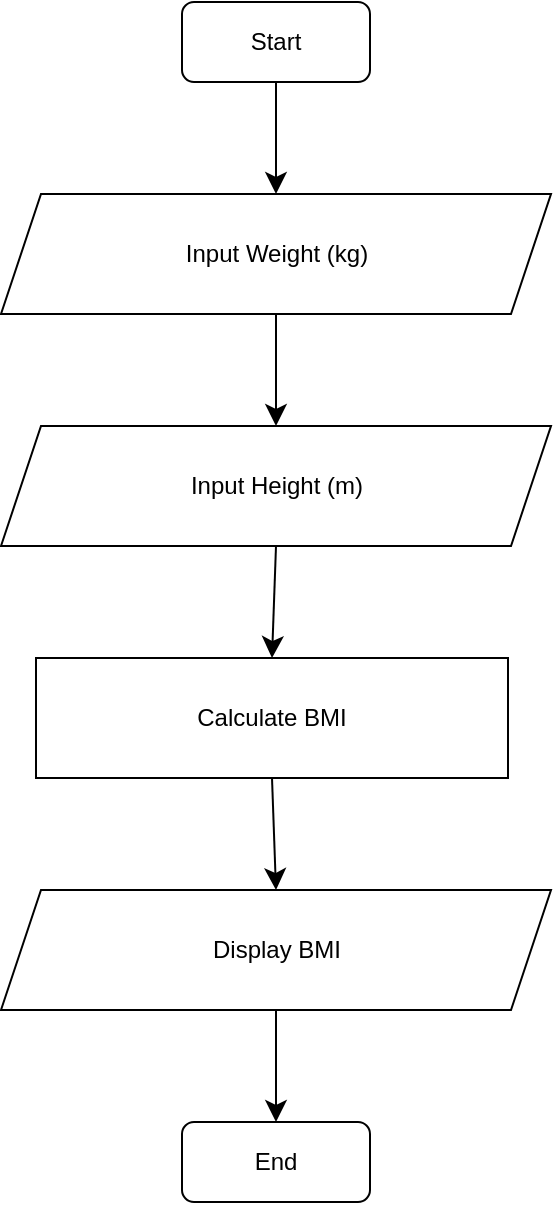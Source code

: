 <mxfile version="24.0.4" type="github">
  <diagram name="Page-1" id="K7NV4D_8GM1_fPgMcDhH">
    <mxGraphModel dx="1138" dy="1186" grid="0" gridSize="10" guides="1" tooltips="1" connect="1" arrows="1" fold="1" page="0" pageScale="1" pageWidth="850" pageHeight="1100" math="0" shadow="0">
      <root>
        <mxCell id="0" />
        <mxCell id="1" parent="0" />
        <mxCell id="Wp7nARzc3UCDha3wbuE0-2" value="Start" style="rounded=1;whiteSpace=wrap;html=1;" vertex="1" parent="1">
          <mxGeometry x="64" y="-155" width="94" height="40" as="geometry" />
        </mxCell>
        <mxCell id="Wp7nARzc3UCDha3wbuE0-5" value="Input Weight (kg)" style="shape=parallelogram;perimeter=parallelogramPerimeter;whiteSpace=wrap;html=1;fixedSize=1;" vertex="1" parent="1">
          <mxGeometry x="-26.5" y="-59" width="275" height="60" as="geometry" />
        </mxCell>
        <mxCell id="Wp7nARzc3UCDha3wbuE0-6" value="Input Height (m)" style="shape=parallelogram;perimeter=parallelogramPerimeter;whiteSpace=wrap;html=1;fixedSize=1;" vertex="1" parent="1">
          <mxGeometry x="-26.5" y="57" width="275" height="60" as="geometry" />
        </mxCell>
        <mxCell id="Wp7nARzc3UCDha3wbuE0-7" value="Calculate BMI" style="rounded=0;whiteSpace=wrap;html=1;" vertex="1" parent="1">
          <mxGeometry x="-9" y="173" width="236" height="60" as="geometry" />
        </mxCell>
        <mxCell id="Wp7nARzc3UCDha3wbuE0-8" value="Display BMI" style="shape=parallelogram;perimeter=parallelogramPerimeter;whiteSpace=wrap;html=1;fixedSize=1;" vertex="1" parent="1">
          <mxGeometry x="-26.5" y="289" width="275" height="60" as="geometry" />
        </mxCell>
        <mxCell id="Wp7nARzc3UCDha3wbuE0-9" value="End" style="rounded=1;whiteSpace=wrap;html=1;" vertex="1" parent="1">
          <mxGeometry x="64" y="405" width="94" height="40" as="geometry" />
        </mxCell>
        <mxCell id="Wp7nARzc3UCDha3wbuE0-10" value="" style="endArrow=classic;html=1;rounded=0;fontSize=12;startSize=8;endSize=8;curved=1;exitX=0.5;exitY=1;exitDx=0;exitDy=0;" edge="1" parent="1" source="Wp7nARzc3UCDha3wbuE0-2" target="Wp7nARzc3UCDha3wbuE0-5">
          <mxGeometry width="50" height="50" relative="1" as="geometry">
            <mxPoint x="175" y="225" as="sourcePoint" />
            <mxPoint x="225" y="175" as="targetPoint" />
          </mxGeometry>
        </mxCell>
        <mxCell id="Wp7nARzc3UCDha3wbuE0-12" value="" style="endArrow=classic;html=1;rounded=0;fontSize=12;startSize=8;endSize=8;curved=1;exitX=0.5;exitY=1;exitDx=0;exitDy=0;entryX=0.5;entryY=0;entryDx=0;entryDy=0;" edge="1" parent="1" source="Wp7nARzc3UCDha3wbuE0-5" target="Wp7nARzc3UCDha3wbuE0-6">
          <mxGeometry width="50" height="50" relative="1" as="geometry">
            <mxPoint x="121" y="-105" as="sourcePoint" />
            <mxPoint x="121" y="-49" as="targetPoint" />
          </mxGeometry>
        </mxCell>
        <mxCell id="Wp7nARzc3UCDha3wbuE0-13" value="" style="endArrow=classic;html=1;rounded=0;fontSize=12;startSize=8;endSize=8;curved=1;exitX=0.5;exitY=1;exitDx=0;exitDy=0;entryX=0.5;entryY=0;entryDx=0;entryDy=0;" edge="1" parent="1" source="Wp7nARzc3UCDha3wbuE0-6" target="Wp7nARzc3UCDha3wbuE0-7">
          <mxGeometry width="50" height="50" relative="1" as="geometry">
            <mxPoint x="121" y="11" as="sourcePoint" />
            <mxPoint x="121" y="67" as="targetPoint" />
          </mxGeometry>
        </mxCell>
        <mxCell id="Wp7nARzc3UCDha3wbuE0-14" value="" style="endArrow=classic;html=1;rounded=0;fontSize=12;startSize=8;endSize=8;curved=1;exitX=0.5;exitY=1;exitDx=0;exitDy=0;entryX=0.5;entryY=0;entryDx=0;entryDy=0;" edge="1" parent="1" source="Wp7nARzc3UCDha3wbuE0-7" target="Wp7nARzc3UCDha3wbuE0-8">
          <mxGeometry width="50" height="50" relative="1" as="geometry">
            <mxPoint x="121" y="127" as="sourcePoint" />
            <mxPoint x="119" y="183" as="targetPoint" />
          </mxGeometry>
        </mxCell>
        <mxCell id="Wp7nARzc3UCDha3wbuE0-15" value="" style="endArrow=classic;html=1;rounded=0;fontSize=12;startSize=8;endSize=8;curved=1;exitX=0.5;exitY=1;exitDx=0;exitDy=0;entryX=0.5;entryY=0;entryDx=0;entryDy=0;" edge="1" parent="1" source="Wp7nARzc3UCDha3wbuE0-8" target="Wp7nARzc3UCDha3wbuE0-9">
          <mxGeometry width="50" height="50" relative="1" as="geometry">
            <mxPoint x="119" y="243" as="sourcePoint" />
            <mxPoint x="121" y="299" as="targetPoint" />
          </mxGeometry>
        </mxCell>
      </root>
    </mxGraphModel>
  </diagram>
</mxfile>
